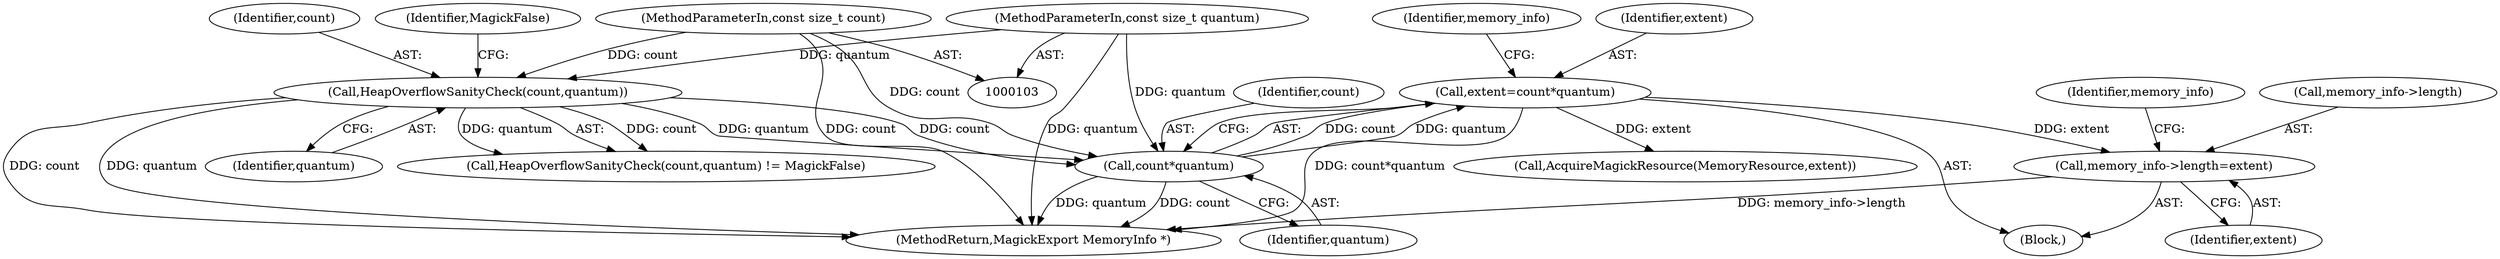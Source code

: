 digraph "0_ImageMagick_0474237508f39c4f783208123431815f1ededb76_5@pointer" {
"1000151" [label="(Call,memory_info->length=extent)"];
"1000146" [label="(Call,extent=count*quantum)"];
"1000148" [label="(Call,count*quantum)"];
"1000111" [label="(Call,HeapOverflowSanityCheck(count,quantum))"];
"1000104" [label="(MethodParameterIn,const size_t count)"];
"1000105" [label="(MethodParameterIn,const size_t quantum)"];
"1000149" [label="(Identifier,count)"];
"1000111" [label="(Call,HeapOverflowSanityCheck(count,quantum))"];
"1000158" [label="(Identifier,memory_info)"];
"1000113" [label="(Identifier,quantum)"];
"1000163" [label="(Call,AcquireMagickResource(MemoryResource,extent))"];
"1000114" [label="(Identifier,MagickFalse)"];
"1000106" [label="(Block,)"];
"1000105" [label="(MethodParameterIn,const size_t quantum)"];
"1000155" [label="(Identifier,extent)"];
"1000104" [label="(MethodParameterIn,const size_t count)"];
"1000147" [label="(Identifier,extent)"];
"1000110" [label="(Call,HeapOverflowSanityCheck(count,quantum) != MagickFalse)"];
"1000150" [label="(Identifier,quantum)"];
"1000355" [label="(MethodReturn,MagickExport MemoryInfo *)"];
"1000152" [label="(Call,memory_info->length)"];
"1000112" [label="(Identifier,count)"];
"1000146" [label="(Call,extent=count*quantum)"];
"1000148" [label="(Call,count*quantum)"];
"1000153" [label="(Identifier,memory_info)"];
"1000151" [label="(Call,memory_info->length=extent)"];
"1000151" -> "1000106"  [label="AST: "];
"1000151" -> "1000155"  [label="CFG: "];
"1000152" -> "1000151"  [label="AST: "];
"1000155" -> "1000151"  [label="AST: "];
"1000158" -> "1000151"  [label="CFG: "];
"1000151" -> "1000355"  [label="DDG: memory_info->length"];
"1000146" -> "1000151"  [label="DDG: extent"];
"1000146" -> "1000106"  [label="AST: "];
"1000146" -> "1000148"  [label="CFG: "];
"1000147" -> "1000146"  [label="AST: "];
"1000148" -> "1000146"  [label="AST: "];
"1000153" -> "1000146"  [label="CFG: "];
"1000146" -> "1000355"  [label="DDG: count*quantum"];
"1000148" -> "1000146"  [label="DDG: count"];
"1000148" -> "1000146"  [label="DDG: quantum"];
"1000146" -> "1000163"  [label="DDG: extent"];
"1000148" -> "1000150"  [label="CFG: "];
"1000149" -> "1000148"  [label="AST: "];
"1000150" -> "1000148"  [label="AST: "];
"1000148" -> "1000355"  [label="DDG: count"];
"1000148" -> "1000355"  [label="DDG: quantum"];
"1000111" -> "1000148"  [label="DDG: count"];
"1000111" -> "1000148"  [label="DDG: quantum"];
"1000104" -> "1000148"  [label="DDG: count"];
"1000105" -> "1000148"  [label="DDG: quantum"];
"1000111" -> "1000110"  [label="AST: "];
"1000111" -> "1000113"  [label="CFG: "];
"1000112" -> "1000111"  [label="AST: "];
"1000113" -> "1000111"  [label="AST: "];
"1000114" -> "1000111"  [label="CFG: "];
"1000111" -> "1000355"  [label="DDG: count"];
"1000111" -> "1000355"  [label="DDG: quantum"];
"1000111" -> "1000110"  [label="DDG: count"];
"1000111" -> "1000110"  [label="DDG: quantum"];
"1000104" -> "1000111"  [label="DDG: count"];
"1000105" -> "1000111"  [label="DDG: quantum"];
"1000104" -> "1000103"  [label="AST: "];
"1000104" -> "1000355"  [label="DDG: count"];
"1000105" -> "1000103"  [label="AST: "];
"1000105" -> "1000355"  [label="DDG: quantum"];
}
